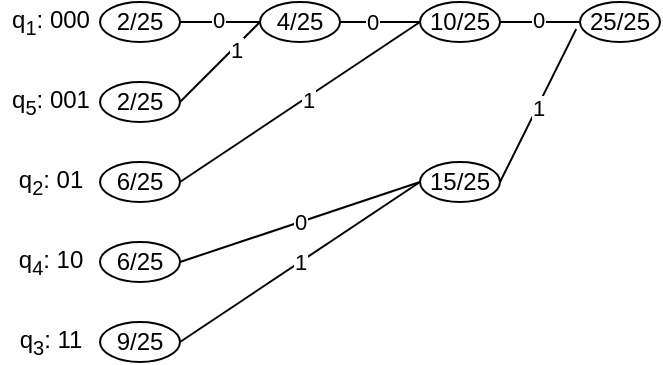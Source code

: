 <mxfile>
    <diagram id="PG5T_pbPgnAclSa5NqX5" name="Page-1">
        <mxGraphModel dx="457" dy="635" grid="1" gridSize="10" guides="1" tooltips="1" connect="1" arrows="1" fold="1" page="1" pageScale="1" pageWidth="850" pageHeight="1100" math="0" shadow="0">
            <root>
                <mxCell id="0"/>
                <mxCell id="1" parent="0"/>
                <mxCell id="2" value="q&lt;sub&gt;1&lt;/sub&gt;: 000" style="text;html=1;align=center;verticalAlign=middle;resizable=0;points=[];autosize=1;strokeColor=none;" parent="1" vertex="1">
                    <mxGeometry x="110" y="180" width="50" height="20" as="geometry"/>
                </mxCell>
                <mxCell id="30" style="rounded=0;orthogonalLoop=1;jettySize=auto;html=1;exitX=0;exitY=0.5;exitDx=0;exitDy=0;entryX=1;entryY=0.5;entryDx=0;entryDy=0;endArrow=none;endFill=0;" parent="1" source="27" target="26" edge="1">
                    <mxGeometry relative="1" as="geometry"/>
                </mxCell>
                <mxCell id="51" value="1" style="edgeLabel;html=1;align=center;verticalAlign=middle;resizable=0;points=[];" parent="30" vertex="1" connectable="0">
                    <mxGeometry x="-0.321" y="1" relative="1" as="geometry">
                        <mxPoint as="offset"/>
                    </mxGeometry>
                </mxCell>
                <mxCell id="32" style="edgeStyle=none;rounded=0;orthogonalLoop=1;jettySize=auto;html=1;exitX=1;exitY=0.5;exitDx=0;exitDy=0;entryX=0;entryY=0.5;entryDx=0;entryDy=0;endArrow=none;endFill=0;" parent="1" source="23" target="27" edge="1">
                    <mxGeometry relative="1" as="geometry"/>
                </mxCell>
                <mxCell id="46" value="0" style="edgeLabel;html=1;align=center;verticalAlign=middle;resizable=0;points=[];" parent="32" vertex="1" connectable="0">
                    <mxGeometry x="-0.065" y="1" relative="1" as="geometry">
                        <mxPoint as="offset"/>
                    </mxGeometry>
                </mxCell>
                <mxCell id="23" value="2/25" style="ellipse;whiteSpace=wrap;html=1;" parent="1" vertex="1">
                    <mxGeometry x="160" y="180" width="40" height="20" as="geometry"/>
                </mxCell>
                <mxCell id="26" value="2/25" style="ellipse;whiteSpace=wrap;html=1;" parent="1" vertex="1">
                    <mxGeometry x="160" y="220" width="40" height="20" as="geometry"/>
                </mxCell>
                <mxCell id="34" style="edgeStyle=none;rounded=0;orthogonalLoop=1;jettySize=auto;html=1;entryX=0;entryY=0.5;entryDx=0;entryDy=0;endArrow=none;endFill=0;" parent="1" source="27" target="29" edge="1">
                    <mxGeometry relative="1" as="geometry"/>
                </mxCell>
                <mxCell id="47" value="0" style="edgeLabel;html=1;align=center;verticalAlign=middle;resizable=0;points=[];" parent="34" vertex="1" connectable="0">
                    <mxGeometry x="-0.208" relative="1" as="geometry">
                        <mxPoint as="offset"/>
                    </mxGeometry>
                </mxCell>
                <mxCell id="27" value="4/25" style="ellipse;whiteSpace=wrap;html=1;" parent="1" vertex="1">
                    <mxGeometry x="240" y="180" width="40" height="20" as="geometry"/>
                </mxCell>
                <mxCell id="28" value="6/25" style="ellipse;whiteSpace=wrap;html=1;" parent="1" vertex="1">
                    <mxGeometry x="160" y="260" width="40" height="20" as="geometry"/>
                </mxCell>
                <mxCell id="33" style="edgeStyle=none;rounded=0;orthogonalLoop=1;jettySize=auto;html=1;exitX=0;exitY=0.5;exitDx=0;exitDy=0;entryX=1;entryY=0.5;entryDx=0;entryDy=0;endArrow=none;endFill=0;" parent="1" source="29" target="28" edge="1">
                    <mxGeometry relative="1" as="geometry"/>
                </mxCell>
                <mxCell id="50" value="1" style="edgeLabel;html=1;align=center;verticalAlign=middle;resizable=0;points=[];" parent="33" vertex="1" connectable="0">
                    <mxGeometry x="-0.058" y="1" relative="1" as="geometry">
                        <mxPoint as="offset"/>
                    </mxGeometry>
                </mxCell>
                <mxCell id="29" value="10/25" style="ellipse;whiteSpace=wrap;html=1;" parent="1" vertex="1">
                    <mxGeometry x="320" y="180" width="40" height="20" as="geometry"/>
                </mxCell>
                <mxCell id="45" style="edgeStyle=none;rounded=0;orthogonalLoop=1;jettySize=auto;html=1;exitX=1;exitY=0.5;exitDx=0;exitDy=0;entryX=-0.048;entryY=0.678;entryDx=0;entryDy=0;entryPerimeter=0;endArrow=none;endFill=0;" parent="1" source="36" target="42" edge="1">
                    <mxGeometry relative="1" as="geometry"/>
                </mxCell>
                <mxCell id="49" value="1" style="edgeLabel;html=1;align=center;verticalAlign=middle;resizable=0;points=[];" parent="45" vertex="1" connectable="0">
                    <mxGeometry x="-0.016" relative="1" as="geometry">
                        <mxPoint as="offset"/>
                    </mxGeometry>
                </mxCell>
                <mxCell id="63" value="0" style="rounded=0;orthogonalLoop=1;jettySize=auto;html=1;entryX=1;entryY=0.5;entryDx=0;entryDy=0;endArrow=none;endFill=0;exitX=0;exitY=0.5;exitDx=0;exitDy=0;" edge="1" parent="1" source="36" target="39">
                    <mxGeometry relative="1" as="geometry"/>
                </mxCell>
                <mxCell id="65" value="1" style="edgeStyle=none;rounded=0;orthogonalLoop=1;jettySize=auto;html=1;exitX=0;exitY=0.5;exitDx=0;exitDy=0;entryX=1;entryY=0.5;entryDx=0;entryDy=0;endArrow=none;endFill=0;" edge="1" parent="1" source="36" target="38">
                    <mxGeometry relative="1" as="geometry"/>
                </mxCell>
                <mxCell id="36" value="15/25" style="ellipse;whiteSpace=wrap;html=1;" parent="1" vertex="1">
                    <mxGeometry x="320" y="260" width="40" height="20" as="geometry"/>
                </mxCell>
                <mxCell id="38" value="9/25" style="ellipse;whiteSpace=wrap;html=1;" parent="1" vertex="1">
                    <mxGeometry x="160" y="340" width="40" height="20" as="geometry"/>
                </mxCell>
                <mxCell id="39" value="6/25" style="ellipse;whiteSpace=wrap;html=1;" parent="1" vertex="1">
                    <mxGeometry x="160" y="300" width="40" height="20" as="geometry"/>
                </mxCell>
                <mxCell id="43" style="edgeStyle=none;rounded=0;orthogonalLoop=1;jettySize=auto;html=1;entryX=1;entryY=0.5;entryDx=0;entryDy=0;endArrow=none;endFill=0;" parent="1" source="42" target="29" edge="1">
                    <mxGeometry relative="1" as="geometry"/>
                </mxCell>
                <mxCell id="48" value="0" style="edgeLabel;html=1;align=center;verticalAlign=middle;resizable=0;points=[];" parent="43" vertex="1" connectable="0">
                    <mxGeometry x="0.041" y="-1" relative="1" as="geometry">
                        <mxPoint as="offset"/>
                    </mxGeometry>
                </mxCell>
                <mxCell id="42" value="25/25" style="ellipse;whiteSpace=wrap;html=1;" parent="1" vertex="1">
                    <mxGeometry x="400" y="180" width="40" height="20" as="geometry"/>
                </mxCell>
                <mxCell id="54" value="q&lt;sub&gt;2&lt;/sub&gt;: 01" style="text;html=1;align=center;verticalAlign=middle;resizable=0;points=[];autosize=1;strokeColor=none;" parent="1" vertex="1">
                    <mxGeometry x="110" y="260" width="50" height="20" as="geometry"/>
                </mxCell>
                <mxCell id="55" value="q&lt;sub&gt;3&lt;/sub&gt;: 11" style="text;html=1;align=center;verticalAlign=middle;resizable=0;points=[];autosize=1;strokeColor=none;" parent="1" vertex="1">
                    <mxGeometry x="110" y="340" width="50" height="20" as="geometry"/>
                </mxCell>
                <mxCell id="56" value="q&lt;sub&gt;4&lt;/sub&gt;: 10" style="text;html=1;align=center;verticalAlign=middle;resizable=0;points=[];autosize=1;strokeColor=none;" parent="1" vertex="1">
                    <mxGeometry x="110" y="300" width="50" height="20" as="geometry"/>
                </mxCell>
                <mxCell id="57" value="q&lt;sub&gt;5&lt;/sub&gt;: 001" style="text;html=1;align=center;verticalAlign=middle;resizable=0;points=[];autosize=1;strokeColor=none;" parent="1" vertex="1">
                    <mxGeometry x="110" y="220" width="50" height="20" as="geometry"/>
                </mxCell>
            </root>
        </mxGraphModel>
    </diagram>
</mxfile>
